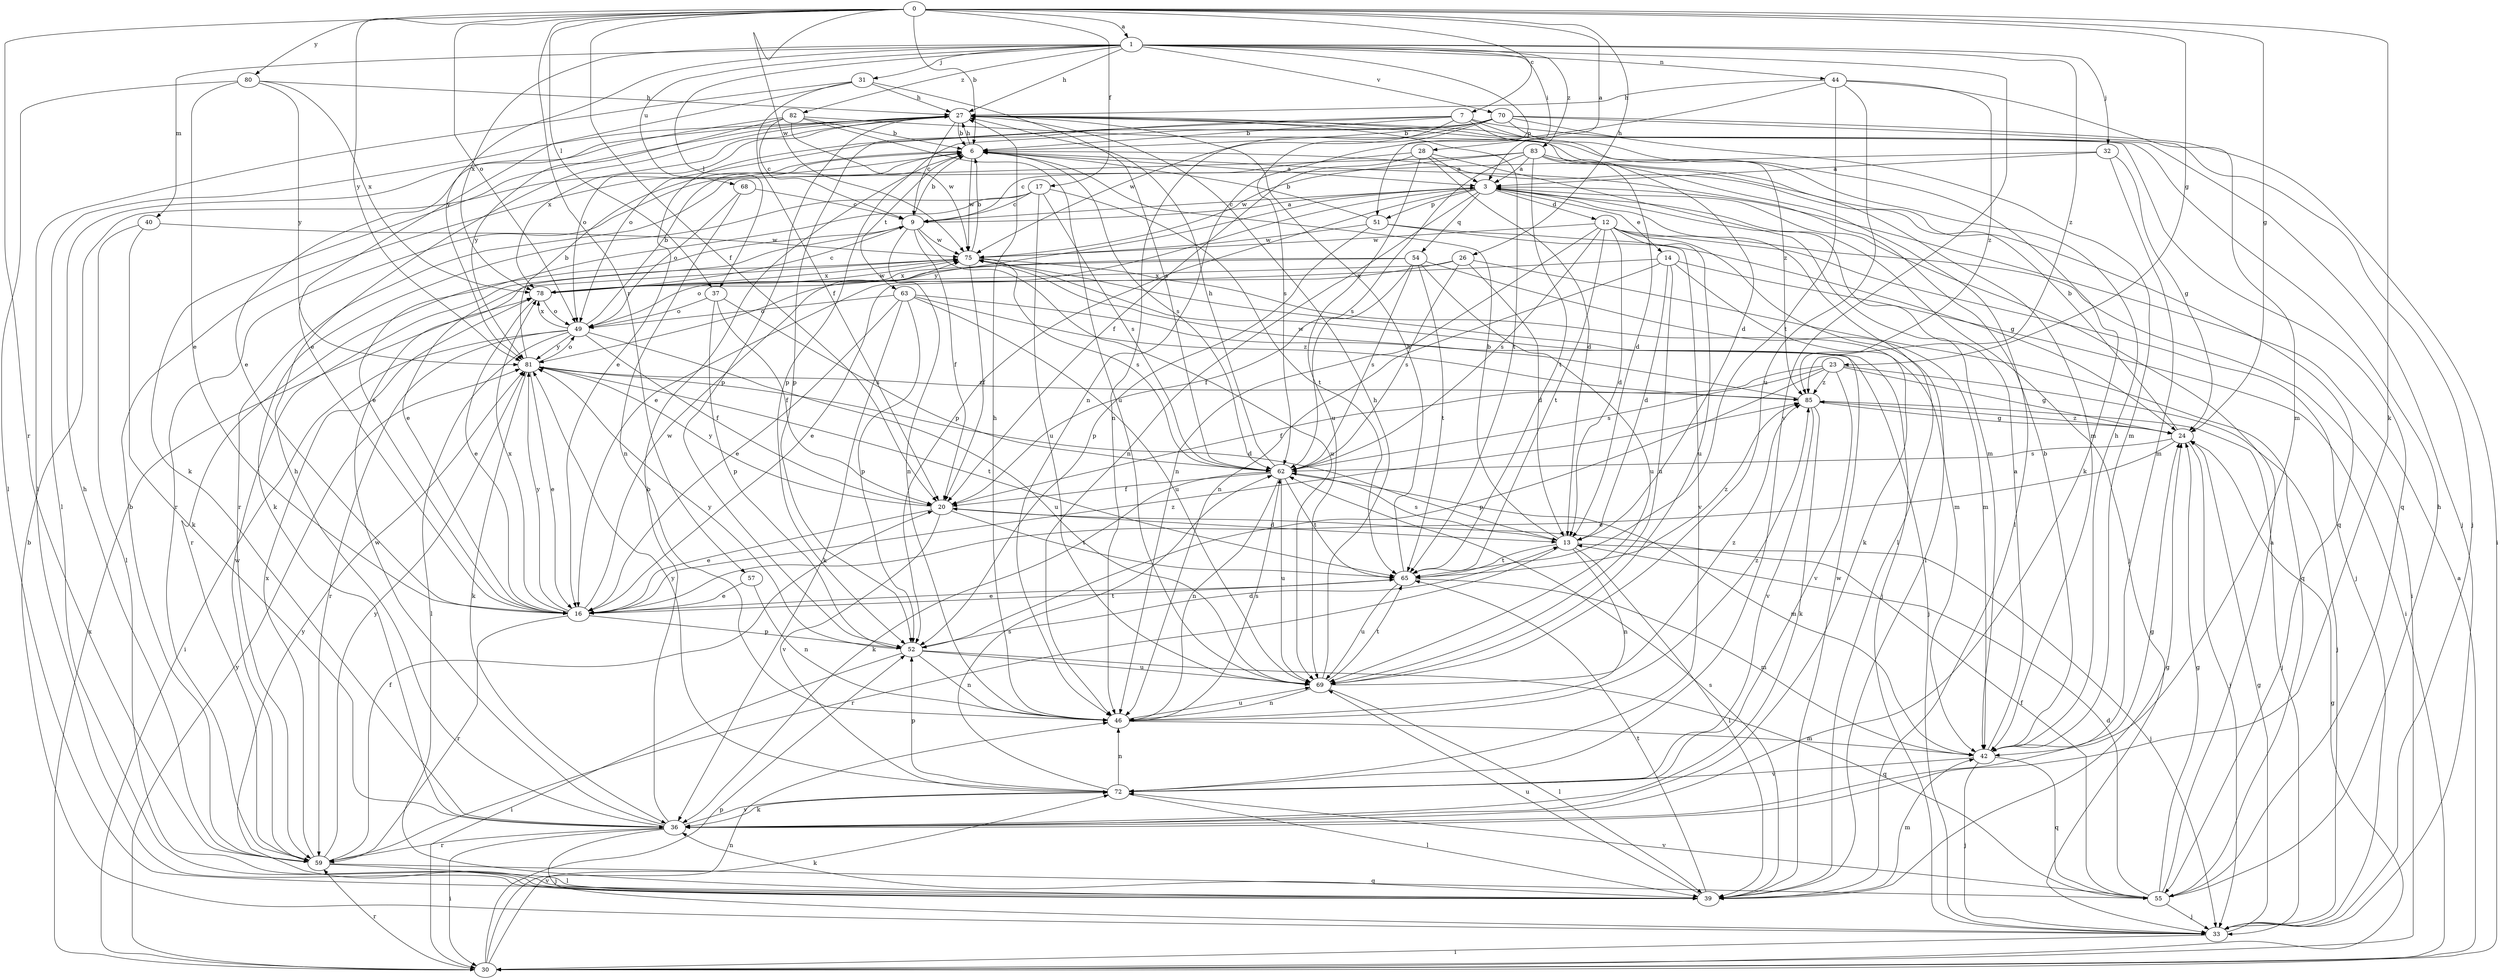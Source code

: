 strict digraph  {
0;
1;
3;
6;
7;
9;
12;
13;
14;
16;
17;
20;
23;
24;
26;
27;
28;
30;
31;
32;
33;
36;
37;
39;
40;
42;
44;
46;
49;
51;
52;
54;
55;
57;
59;
62;
63;
65;
68;
69;
70;
72;
75;
78;
80;
81;
82;
83;
85;
0 -> 1  [label=a];
0 -> 3  [label=a];
0 -> 6  [label=b];
0 -> 7  [label=c];
0 -> 17  [label=f];
0 -> 20  [label=f];
0 -> 23  [label=g];
0 -> 24  [label=g];
0 -> 26  [label=h];
0 -> 36  [label=k];
0 -> 37  [label=l];
0 -> 49  [label=o];
0 -> 57  [label=r];
0 -> 59  [label=r];
0 -> 75  [label=w];
0 -> 80  [label=y];
0 -> 81  [label=y];
1 -> 27  [label=h];
1 -> 28  [label=i];
1 -> 31  [label=j];
1 -> 32  [label=j];
1 -> 37  [label=l];
1 -> 40  [label=m];
1 -> 44  [label=n];
1 -> 51  [label=p];
1 -> 68  [label=u];
1 -> 70  [label=v];
1 -> 72  [label=v];
1 -> 78  [label=x];
1 -> 81  [label=y];
1 -> 82  [label=z];
1 -> 83  [label=z];
1 -> 85  [label=z];
3 -> 9  [label=c];
3 -> 12  [label=d];
3 -> 14  [label=e];
3 -> 16  [label=e];
3 -> 33  [label=j];
3 -> 39  [label=l];
3 -> 46  [label=n];
3 -> 51  [label=p];
3 -> 52  [label=p];
3 -> 54  [label=q];
3 -> 81  [label=y];
6 -> 3  [label=a];
6 -> 27  [label=h];
6 -> 62  [label=s];
6 -> 63  [label=t];
6 -> 75  [label=w];
7 -> 6  [label=b];
7 -> 13  [label=d];
7 -> 16  [label=e];
7 -> 33  [label=j];
7 -> 46  [label=n];
7 -> 52  [label=p];
7 -> 85  [label=z];
9 -> 3  [label=a];
9 -> 6  [label=b];
9 -> 16  [label=e];
9 -> 20  [label=f];
9 -> 46  [label=n];
9 -> 59  [label=r];
9 -> 69  [label=u];
9 -> 75  [label=w];
12 -> 13  [label=d];
12 -> 30  [label=i];
12 -> 33  [label=j];
12 -> 39  [label=l];
12 -> 46  [label=n];
12 -> 62  [label=s];
12 -> 65  [label=t];
12 -> 69  [label=u];
12 -> 75  [label=w];
13 -> 6  [label=b];
13 -> 33  [label=j];
13 -> 39  [label=l];
13 -> 46  [label=n];
13 -> 59  [label=r];
13 -> 62  [label=s];
13 -> 65  [label=t];
14 -> 13  [label=d];
14 -> 30  [label=i];
14 -> 36  [label=k];
14 -> 46  [label=n];
14 -> 69  [label=u];
14 -> 78  [label=x];
16 -> 52  [label=p];
16 -> 59  [label=r];
16 -> 65  [label=t];
16 -> 75  [label=w];
16 -> 78  [label=x];
16 -> 81  [label=y];
16 -> 85  [label=z];
17 -> 9  [label=c];
17 -> 16  [label=e];
17 -> 36  [label=k];
17 -> 62  [label=s];
17 -> 65  [label=t];
17 -> 69  [label=u];
20 -> 13  [label=d];
20 -> 16  [label=e];
20 -> 65  [label=t];
20 -> 72  [label=v];
20 -> 81  [label=y];
23 -> 20  [label=f];
23 -> 24  [label=g];
23 -> 33  [label=j];
23 -> 52  [label=p];
23 -> 62  [label=s];
23 -> 72  [label=v];
23 -> 85  [label=z];
24 -> 6  [label=b];
24 -> 16  [label=e];
24 -> 33  [label=j];
24 -> 62  [label=s];
24 -> 85  [label=z];
26 -> 13  [label=d];
26 -> 16  [label=e];
26 -> 55  [label=q];
26 -> 62  [label=s];
26 -> 78  [label=x];
27 -> 6  [label=b];
27 -> 9  [label=c];
27 -> 36  [label=k];
27 -> 39  [label=l];
27 -> 49  [label=o];
27 -> 52  [label=p];
27 -> 55  [label=q];
27 -> 65  [label=t];
27 -> 78  [label=x];
28 -> 3  [label=a];
28 -> 9  [label=c];
28 -> 13  [label=d];
28 -> 20  [label=f];
28 -> 42  [label=m];
28 -> 69  [label=u];
30 -> 3  [label=a];
30 -> 24  [label=g];
30 -> 46  [label=n];
30 -> 52  [label=p];
30 -> 59  [label=r];
30 -> 72  [label=v];
30 -> 78  [label=x];
30 -> 81  [label=y];
31 -> 16  [label=e];
31 -> 20  [label=f];
31 -> 27  [label=h];
31 -> 39  [label=l];
31 -> 62  [label=s];
32 -> 3  [label=a];
32 -> 24  [label=g];
32 -> 42  [label=m];
32 -> 59  [label=r];
33 -> 6  [label=b];
33 -> 24  [label=g];
33 -> 30  [label=i];
36 -> 6  [label=b];
36 -> 24  [label=g];
36 -> 27  [label=h];
36 -> 30  [label=i];
36 -> 33  [label=j];
36 -> 59  [label=r];
36 -> 72  [label=v];
36 -> 75  [label=w];
37 -> 20  [label=f];
37 -> 49  [label=o];
37 -> 52  [label=p];
37 -> 62  [label=s];
39 -> 24  [label=g];
39 -> 36  [label=k];
39 -> 42  [label=m];
39 -> 62  [label=s];
39 -> 65  [label=t];
39 -> 69  [label=u];
39 -> 75  [label=w];
39 -> 81  [label=y];
40 -> 36  [label=k];
40 -> 39  [label=l];
40 -> 75  [label=w];
42 -> 3  [label=a];
42 -> 6  [label=b];
42 -> 27  [label=h];
42 -> 33  [label=j];
42 -> 55  [label=q];
42 -> 72  [label=v];
44 -> 27  [label=h];
44 -> 42  [label=m];
44 -> 46  [label=n];
44 -> 65  [label=t];
44 -> 69  [label=u];
44 -> 85  [label=z];
46 -> 27  [label=h];
46 -> 42  [label=m];
46 -> 62  [label=s];
46 -> 69  [label=u];
46 -> 85  [label=z];
49 -> 6  [label=b];
49 -> 20  [label=f];
49 -> 30  [label=i];
49 -> 39  [label=l];
49 -> 59  [label=r];
49 -> 69  [label=u];
49 -> 78  [label=x];
49 -> 81  [label=y];
51 -> 6  [label=b];
51 -> 24  [label=g];
51 -> 52  [label=p];
51 -> 72  [label=v];
51 -> 75  [label=w];
52 -> 13  [label=d];
52 -> 30  [label=i];
52 -> 46  [label=n];
52 -> 55  [label=q];
52 -> 69  [label=u];
52 -> 81  [label=y];
54 -> 20  [label=f];
54 -> 42  [label=m];
54 -> 49  [label=o];
54 -> 62  [label=s];
54 -> 65  [label=t];
54 -> 69  [label=u];
54 -> 78  [label=x];
55 -> 3  [label=a];
55 -> 13  [label=d];
55 -> 20  [label=f];
55 -> 24  [label=g];
55 -> 27  [label=h];
55 -> 33  [label=j];
55 -> 72  [label=v];
57 -> 16  [label=e];
57 -> 46  [label=n];
59 -> 6  [label=b];
59 -> 20  [label=f];
59 -> 27  [label=h];
59 -> 39  [label=l];
59 -> 55  [label=q];
59 -> 75  [label=w];
59 -> 78  [label=x];
59 -> 81  [label=y];
62 -> 20  [label=f];
62 -> 27  [label=h];
62 -> 36  [label=k];
62 -> 42  [label=m];
62 -> 46  [label=n];
62 -> 65  [label=t];
62 -> 69  [label=u];
63 -> 16  [label=e];
63 -> 33  [label=j];
63 -> 36  [label=k];
63 -> 49  [label=o];
63 -> 52  [label=p];
63 -> 69  [label=u];
63 -> 85  [label=z];
65 -> 16  [label=e];
65 -> 27  [label=h];
65 -> 42  [label=m];
65 -> 69  [label=u];
65 -> 85  [label=z];
68 -> 9  [label=c];
68 -> 46  [label=n];
68 -> 49  [label=o];
69 -> 27  [label=h];
69 -> 39  [label=l];
69 -> 46  [label=n];
69 -> 65  [label=t];
69 -> 85  [label=z];
70 -> 6  [label=b];
70 -> 30  [label=i];
70 -> 33  [label=j];
70 -> 36  [label=k];
70 -> 42  [label=m];
70 -> 49  [label=o];
70 -> 52  [label=p];
70 -> 62  [label=s];
70 -> 75  [label=w];
72 -> 36  [label=k];
72 -> 39  [label=l];
72 -> 46  [label=n];
72 -> 52  [label=p];
72 -> 62  [label=s];
72 -> 81  [label=y];
75 -> 6  [label=b];
75 -> 20  [label=f];
75 -> 33  [label=j];
75 -> 42  [label=m];
75 -> 62  [label=s];
75 -> 78  [label=x];
78 -> 9  [label=c];
78 -> 16  [label=e];
78 -> 49  [label=o];
78 -> 75  [label=w];
80 -> 16  [label=e];
80 -> 27  [label=h];
80 -> 39  [label=l];
80 -> 78  [label=x];
80 -> 81  [label=y];
81 -> 6  [label=b];
81 -> 13  [label=d];
81 -> 16  [label=e];
81 -> 36  [label=k];
81 -> 49  [label=o];
81 -> 65  [label=t];
81 -> 85  [label=z];
82 -> 6  [label=b];
82 -> 9  [label=c];
82 -> 16  [label=e];
82 -> 42  [label=m];
82 -> 69  [label=u];
82 -> 75  [label=w];
82 -> 81  [label=y];
83 -> 3  [label=a];
83 -> 13  [label=d];
83 -> 39  [label=l];
83 -> 55  [label=q];
83 -> 59  [label=r];
83 -> 62  [label=s];
83 -> 65  [label=t];
83 -> 75  [label=w];
85 -> 24  [label=g];
85 -> 33  [label=j];
85 -> 36  [label=k];
85 -> 72  [label=v];
85 -> 75  [label=w];
}
